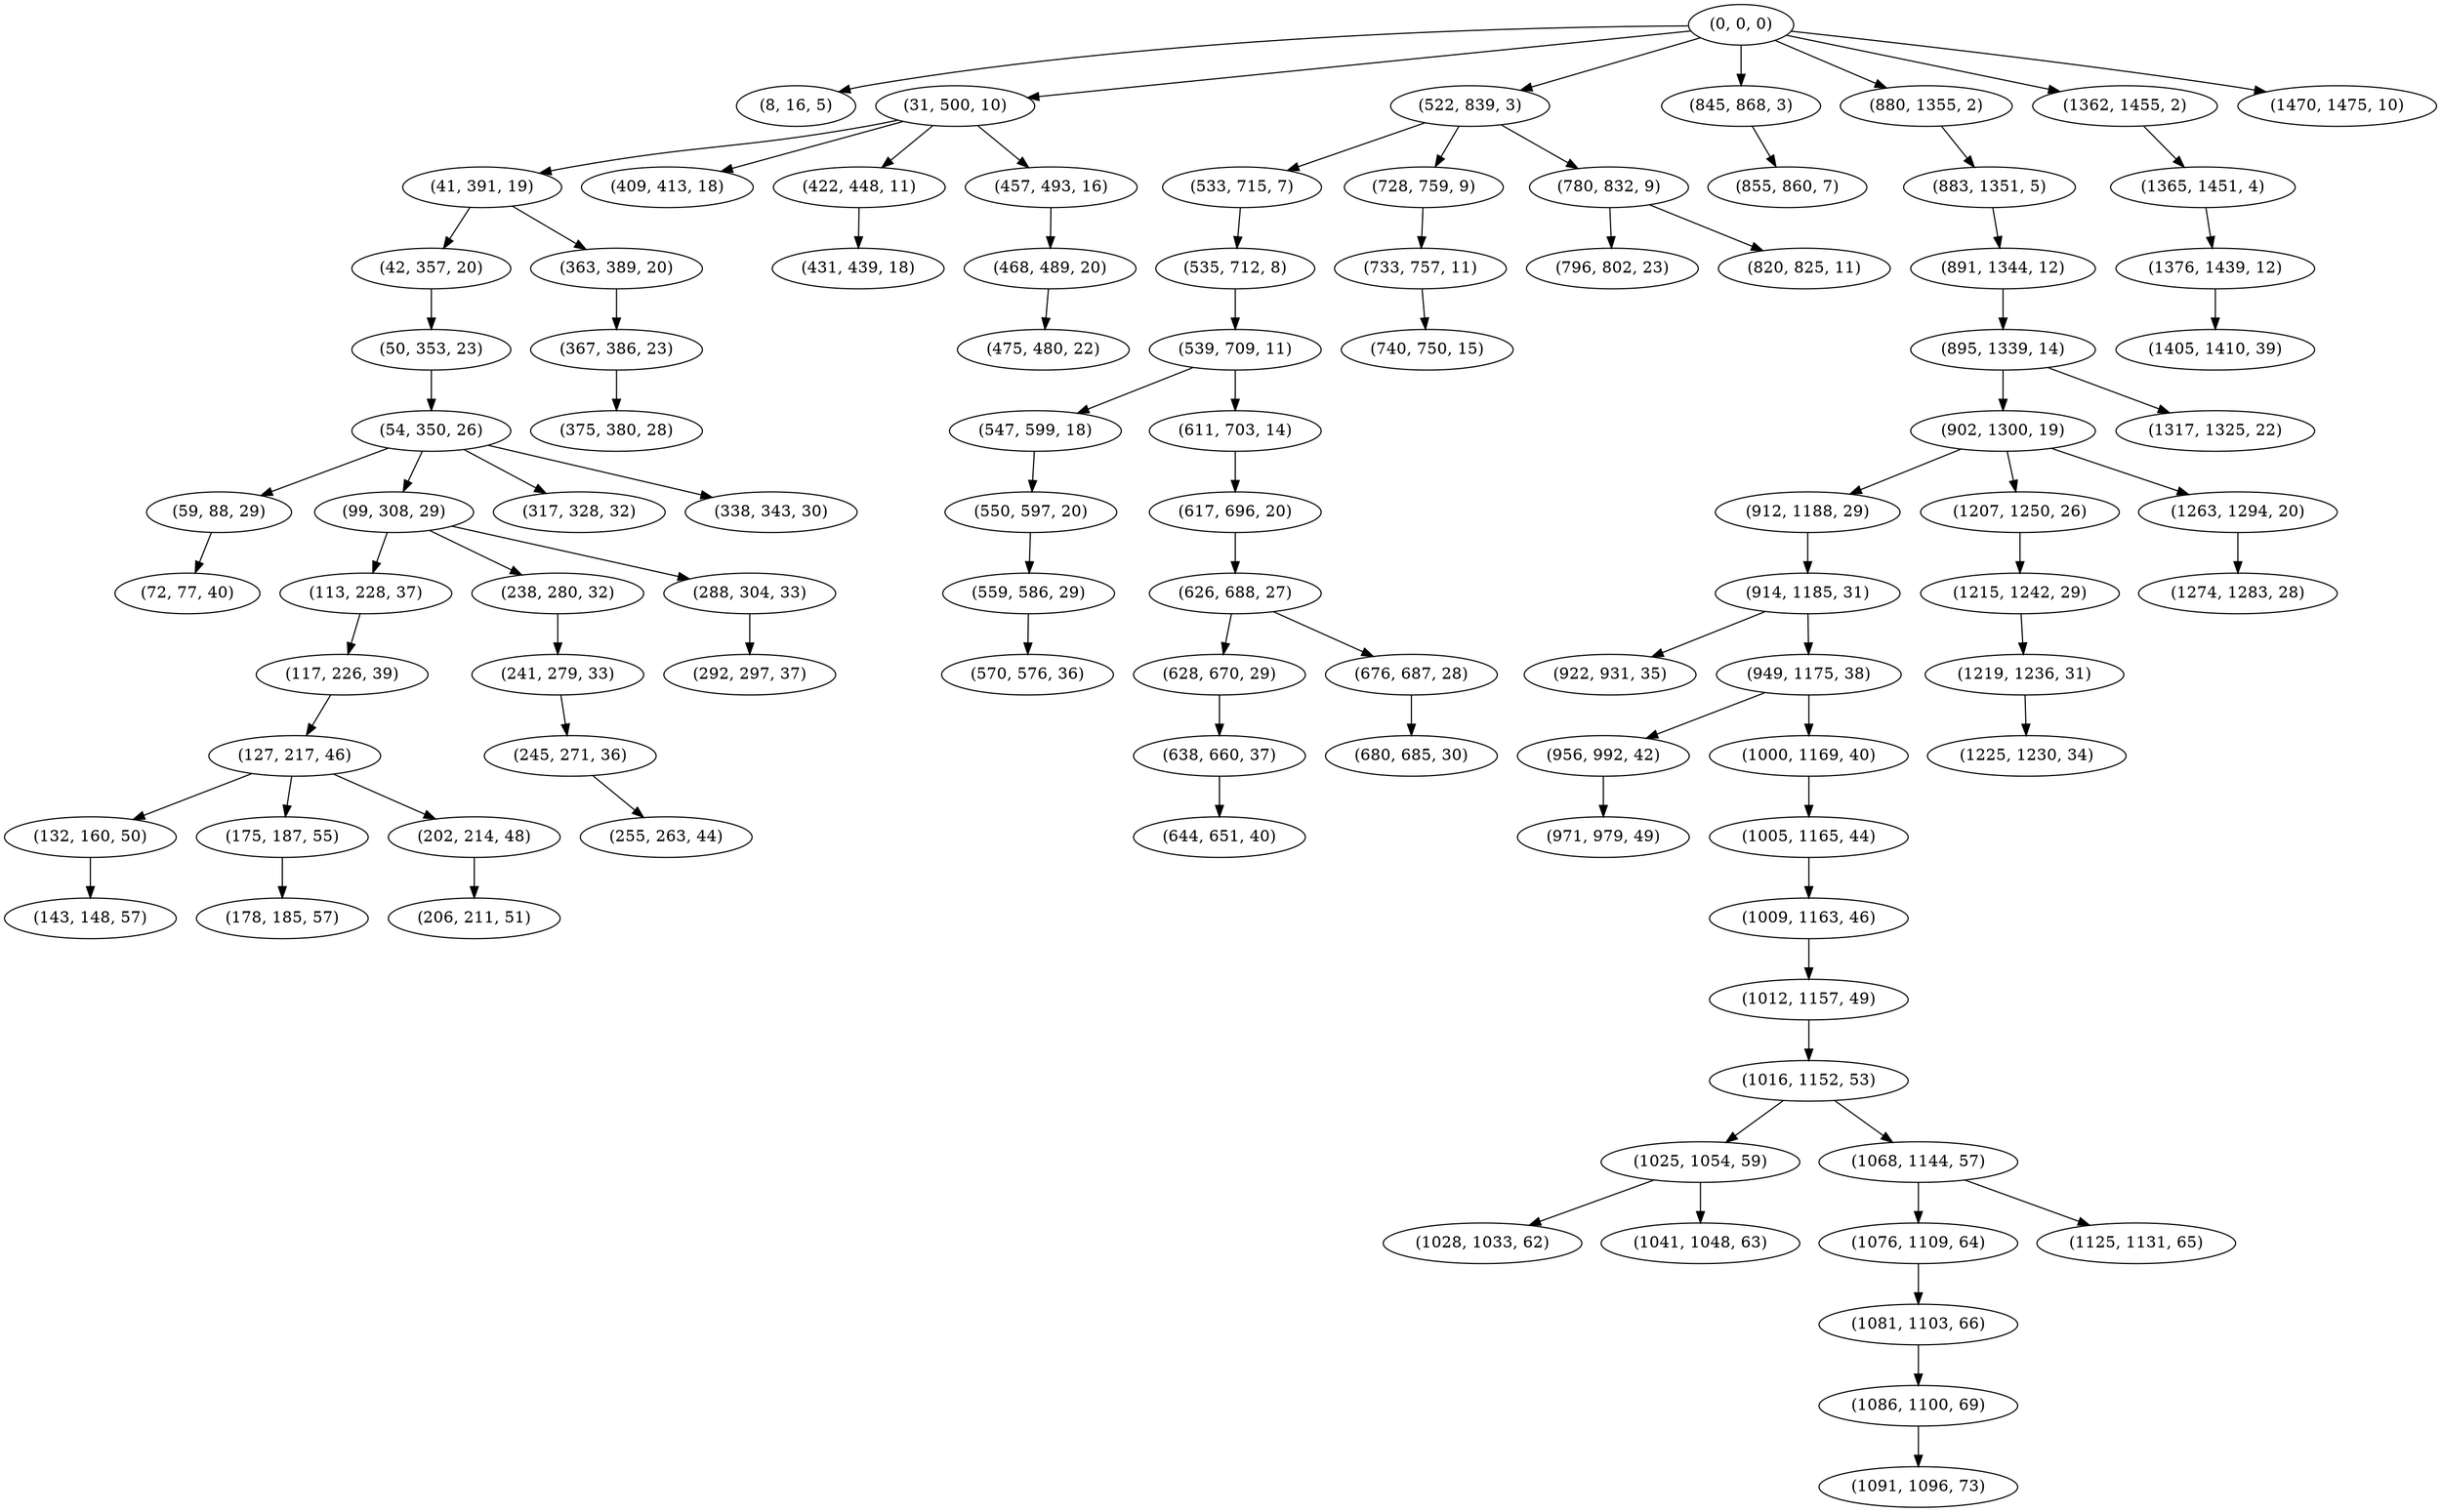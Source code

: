 digraph tree {
    "(0, 0, 0)";
    "(8, 16, 5)";
    "(31, 500, 10)";
    "(41, 391, 19)";
    "(42, 357, 20)";
    "(50, 353, 23)";
    "(54, 350, 26)";
    "(59, 88, 29)";
    "(72, 77, 40)";
    "(99, 308, 29)";
    "(113, 228, 37)";
    "(117, 226, 39)";
    "(127, 217, 46)";
    "(132, 160, 50)";
    "(143, 148, 57)";
    "(175, 187, 55)";
    "(178, 185, 57)";
    "(202, 214, 48)";
    "(206, 211, 51)";
    "(238, 280, 32)";
    "(241, 279, 33)";
    "(245, 271, 36)";
    "(255, 263, 44)";
    "(288, 304, 33)";
    "(292, 297, 37)";
    "(317, 328, 32)";
    "(338, 343, 30)";
    "(363, 389, 20)";
    "(367, 386, 23)";
    "(375, 380, 28)";
    "(409, 413, 18)";
    "(422, 448, 11)";
    "(431, 439, 18)";
    "(457, 493, 16)";
    "(468, 489, 20)";
    "(475, 480, 22)";
    "(522, 839, 3)";
    "(533, 715, 7)";
    "(535, 712, 8)";
    "(539, 709, 11)";
    "(547, 599, 18)";
    "(550, 597, 20)";
    "(559, 586, 29)";
    "(570, 576, 36)";
    "(611, 703, 14)";
    "(617, 696, 20)";
    "(626, 688, 27)";
    "(628, 670, 29)";
    "(638, 660, 37)";
    "(644, 651, 40)";
    "(676, 687, 28)";
    "(680, 685, 30)";
    "(728, 759, 9)";
    "(733, 757, 11)";
    "(740, 750, 15)";
    "(780, 832, 9)";
    "(796, 802, 23)";
    "(820, 825, 11)";
    "(845, 868, 3)";
    "(855, 860, 7)";
    "(880, 1355, 2)";
    "(883, 1351, 5)";
    "(891, 1344, 12)";
    "(895, 1339, 14)";
    "(902, 1300, 19)";
    "(912, 1188, 29)";
    "(914, 1185, 31)";
    "(922, 931, 35)";
    "(949, 1175, 38)";
    "(956, 992, 42)";
    "(971, 979, 49)";
    "(1000, 1169, 40)";
    "(1005, 1165, 44)";
    "(1009, 1163, 46)";
    "(1012, 1157, 49)";
    "(1016, 1152, 53)";
    "(1025, 1054, 59)";
    "(1028, 1033, 62)";
    "(1041, 1048, 63)";
    "(1068, 1144, 57)";
    "(1076, 1109, 64)";
    "(1081, 1103, 66)";
    "(1086, 1100, 69)";
    "(1091, 1096, 73)";
    "(1125, 1131, 65)";
    "(1207, 1250, 26)";
    "(1215, 1242, 29)";
    "(1219, 1236, 31)";
    "(1225, 1230, 34)";
    "(1263, 1294, 20)";
    "(1274, 1283, 28)";
    "(1317, 1325, 22)";
    "(1362, 1455, 2)";
    "(1365, 1451, 4)";
    "(1376, 1439, 12)";
    "(1405, 1410, 39)";
    "(1470, 1475, 10)";
    "(0, 0, 0)" -> "(8, 16, 5)";
    "(0, 0, 0)" -> "(31, 500, 10)";
    "(0, 0, 0)" -> "(522, 839, 3)";
    "(0, 0, 0)" -> "(845, 868, 3)";
    "(0, 0, 0)" -> "(880, 1355, 2)";
    "(0, 0, 0)" -> "(1362, 1455, 2)";
    "(0, 0, 0)" -> "(1470, 1475, 10)";
    "(31, 500, 10)" -> "(41, 391, 19)";
    "(31, 500, 10)" -> "(409, 413, 18)";
    "(31, 500, 10)" -> "(422, 448, 11)";
    "(31, 500, 10)" -> "(457, 493, 16)";
    "(41, 391, 19)" -> "(42, 357, 20)";
    "(41, 391, 19)" -> "(363, 389, 20)";
    "(42, 357, 20)" -> "(50, 353, 23)";
    "(50, 353, 23)" -> "(54, 350, 26)";
    "(54, 350, 26)" -> "(59, 88, 29)";
    "(54, 350, 26)" -> "(99, 308, 29)";
    "(54, 350, 26)" -> "(317, 328, 32)";
    "(54, 350, 26)" -> "(338, 343, 30)";
    "(59, 88, 29)" -> "(72, 77, 40)";
    "(99, 308, 29)" -> "(113, 228, 37)";
    "(99, 308, 29)" -> "(238, 280, 32)";
    "(99, 308, 29)" -> "(288, 304, 33)";
    "(113, 228, 37)" -> "(117, 226, 39)";
    "(117, 226, 39)" -> "(127, 217, 46)";
    "(127, 217, 46)" -> "(132, 160, 50)";
    "(127, 217, 46)" -> "(175, 187, 55)";
    "(127, 217, 46)" -> "(202, 214, 48)";
    "(132, 160, 50)" -> "(143, 148, 57)";
    "(175, 187, 55)" -> "(178, 185, 57)";
    "(202, 214, 48)" -> "(206, 211, 51)";
    "(238, 280, 32)" -> "(241, 279, 33)";
    "(241, 279, 33)" -> "(245, 271, 36)";
    "(245, 271, 36)" -> "(255, 263, 44)";
    "(288, 304, 33)" -> "(292, 297, 37)";
    "(363, 389, 20)" -> "(367, 386, 23)";
    "(367, 386, 23)" -> "(375, 380, 28)";
    "(422, 448, 11)" -> "(431, 439, 18)";
    "(457, 493, 16)" -> "(468, 489, 20)";
    "(468, 489, 20)" -> "(475, 480, 22)";
    "(522, 839, 3)" -> "(533, 715, 7)";
    "(522, 839, 3)" -> "(728, 759, 9)";
    "(522, 839, 3)" -> "(780, 832, 9)";
    "(533, 715, 7)" -> "(535, 712, 8)";
    "(535, 712, 8)" -> "(539, 709, 11)";
    "(539, 709, 11)" -> "(547, 599, 18)";
    "(539, 709, 11)" -> "(611, 703, 14)";
    "(547, 599, 18)" -> "(550, 597, 20)";
    "(550, 597, 20)" -> "(559, 586, 29)";
    "(559, 586, 29)" -> "(570, 576, 36)";
    "(611, 703, 14)" -> "(617, 696, 20)";
    "(617, 696, 20)" -> "(626, 688, 27)";
    "(626, 688, 27)" -> "(628, 670, 29)";
    "(626, 688, 27)" -> "(676, 687, 28)";
    "(628, 670, 29)" -> "(638, 660, 37)";
    "(638, 660, 37)" -> "(644, 651, 40)";
    "(676, 687, 28)" -> "(680, 685, 30)";
    "(728, 759, 9)" -> "(733, 757, 11)";
    "(733, 757, 11)" -> "(740, 750, 15)";
    "(780, 832, 9)" -> "(796, 802, 23)";
    "(780, 832, 9)" -> "(820, 825, 11)";
    "(845, 868, 3)" -> "(855, 860, 7)";
    "(880, 1355, 2)" -> "(883, 1351, 5)";
    "(883, 1351, 5)" -> "(891, 1344, 12)";
    "(891, 1344, 12)" -> "(895, 1339, 14)";
    "(895, 1339, 14)" -> "(902, 1300, 19)";
    "(895, 1339, 14)" -> "(1317, 1325, 22)";
    "(902, 1300, 19)" -> "(912, 1188, 29)";
    "(902, 1300, 19)" -> "(1207, 1250, 26)";
    "(902, 1300, 19)" -> "(1263, 1294, 20)";
    "(912, 1188, 29)" -> "(914, 1185, 31)";
    "(914, 1185, 31)" -> "(922, 931, 35)";
    "(914, 1185, 31)" -> "(949, 1175, 38)";
    "(949, 1175, 38)" -> "(956, 992, 42)";
    "(949, 1175, 38)" -> "(1000, 1169, 40)";
    "(956, 992, 42)" -> "(971, 979, 49)";
    "(1000, 1169, 40)" -> "(1005, 1165, 44)";
    "(1005, 1165, 44)" -> "(1009, 1163, 46)";
    "(1009, 1163, 46)" -> "(1012, 1157, 49)";
    "(1012, 1157, 49)" -> "(1016, 1152, 53)";
    "(1016, 1152, 53)" -> "(1025, 1054, 59)";
    "(1016, 1152, 53)" -> "(1068, 1144, 57)";
    "(1025, 1054, 59)" -> "(1028, 1033, 62)";
    "(1025, 1054, 59)" -> "(1041, 1048, 63)";
    "(1068, 1144, 57)" -> "(1076, 1109, 64)";
    "(1068, 1144, 57)" -> "(1125, 1131, 65)";
    "(1076, 1109, 64)" -> "(1081, 1103, 66)";
    "(1081, 1103, 66)" -> "(1086, 1100, 69)";
    "(1086, 1100, 69)" -> "(1091, 1096, 73)";
    "(1207, 1250, 26)" -> "(1215, 1242, 29)";
    "(1215, 1242, 29)" -> "(1219, 1236, 31)";
    "(1219, 1236, 31)" -> "(1225, 1230, 34)";
    "(1263, 1294, 20)" -> "(1274, 1283, 28)";
    "(1362, 1455, 2)" -> "(1365, 1451, 4)";
    "(1365, 1451, 4)" -> "(1376, 1439, 12)";
    "(1376, 1439, 12)" -> "(1405, 1410, 39)";
}
